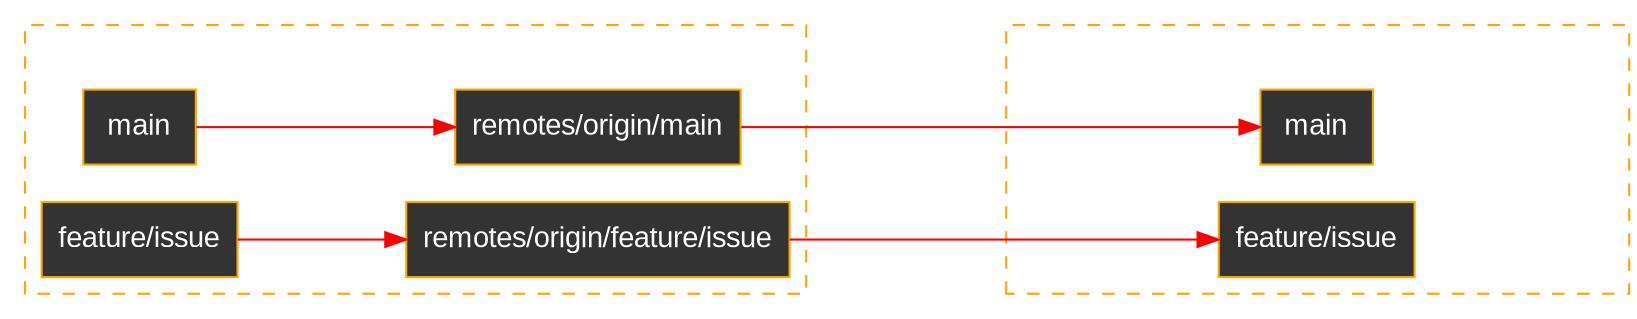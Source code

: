 digraph GitSync {
    rankdir = LR;
    bgcolor = transparent;

    node [
    shape = box,
    style = filled,
    fillcolor = "#333333", // dark background
        fontcolor = white,
    fontname = "Arial",
    color = orange // orange borders
    ];

    edge [
    fontcolor = white,
    color = red
    ];

    subgraph cluster_local {
    label = "Local Git Repository";
    style = dashed;
    fontcolor = white;
    color = orange; // orange border for cluster
        main_local [label = "main"];
    feature_local [label = "feature/issue"];
    origin_main_local [label = "remotes/origin/main"];
    origin_feature_local [label = "remotes/origin/feature/issue"];
    }

    subgraph cluster_remote {
    label = "Remote Repository (your.company.com)";
    style = dashed;
    fontcolor = white;
    color = orange; // orange border for cluster
        main_remote [label = "main"];
    feature_remote [label = "feature/issue"];
    }

    // Synchronization arrows
    main_local -> origin_main_local [label = "tracks"];
    origin_main_local -> main_remote [label = "syncs with"];

    feature_local -> origin_feature_local [label = "tracks"];
    origin_feature_local -> feature_remote [label = "syncs with"];
}
